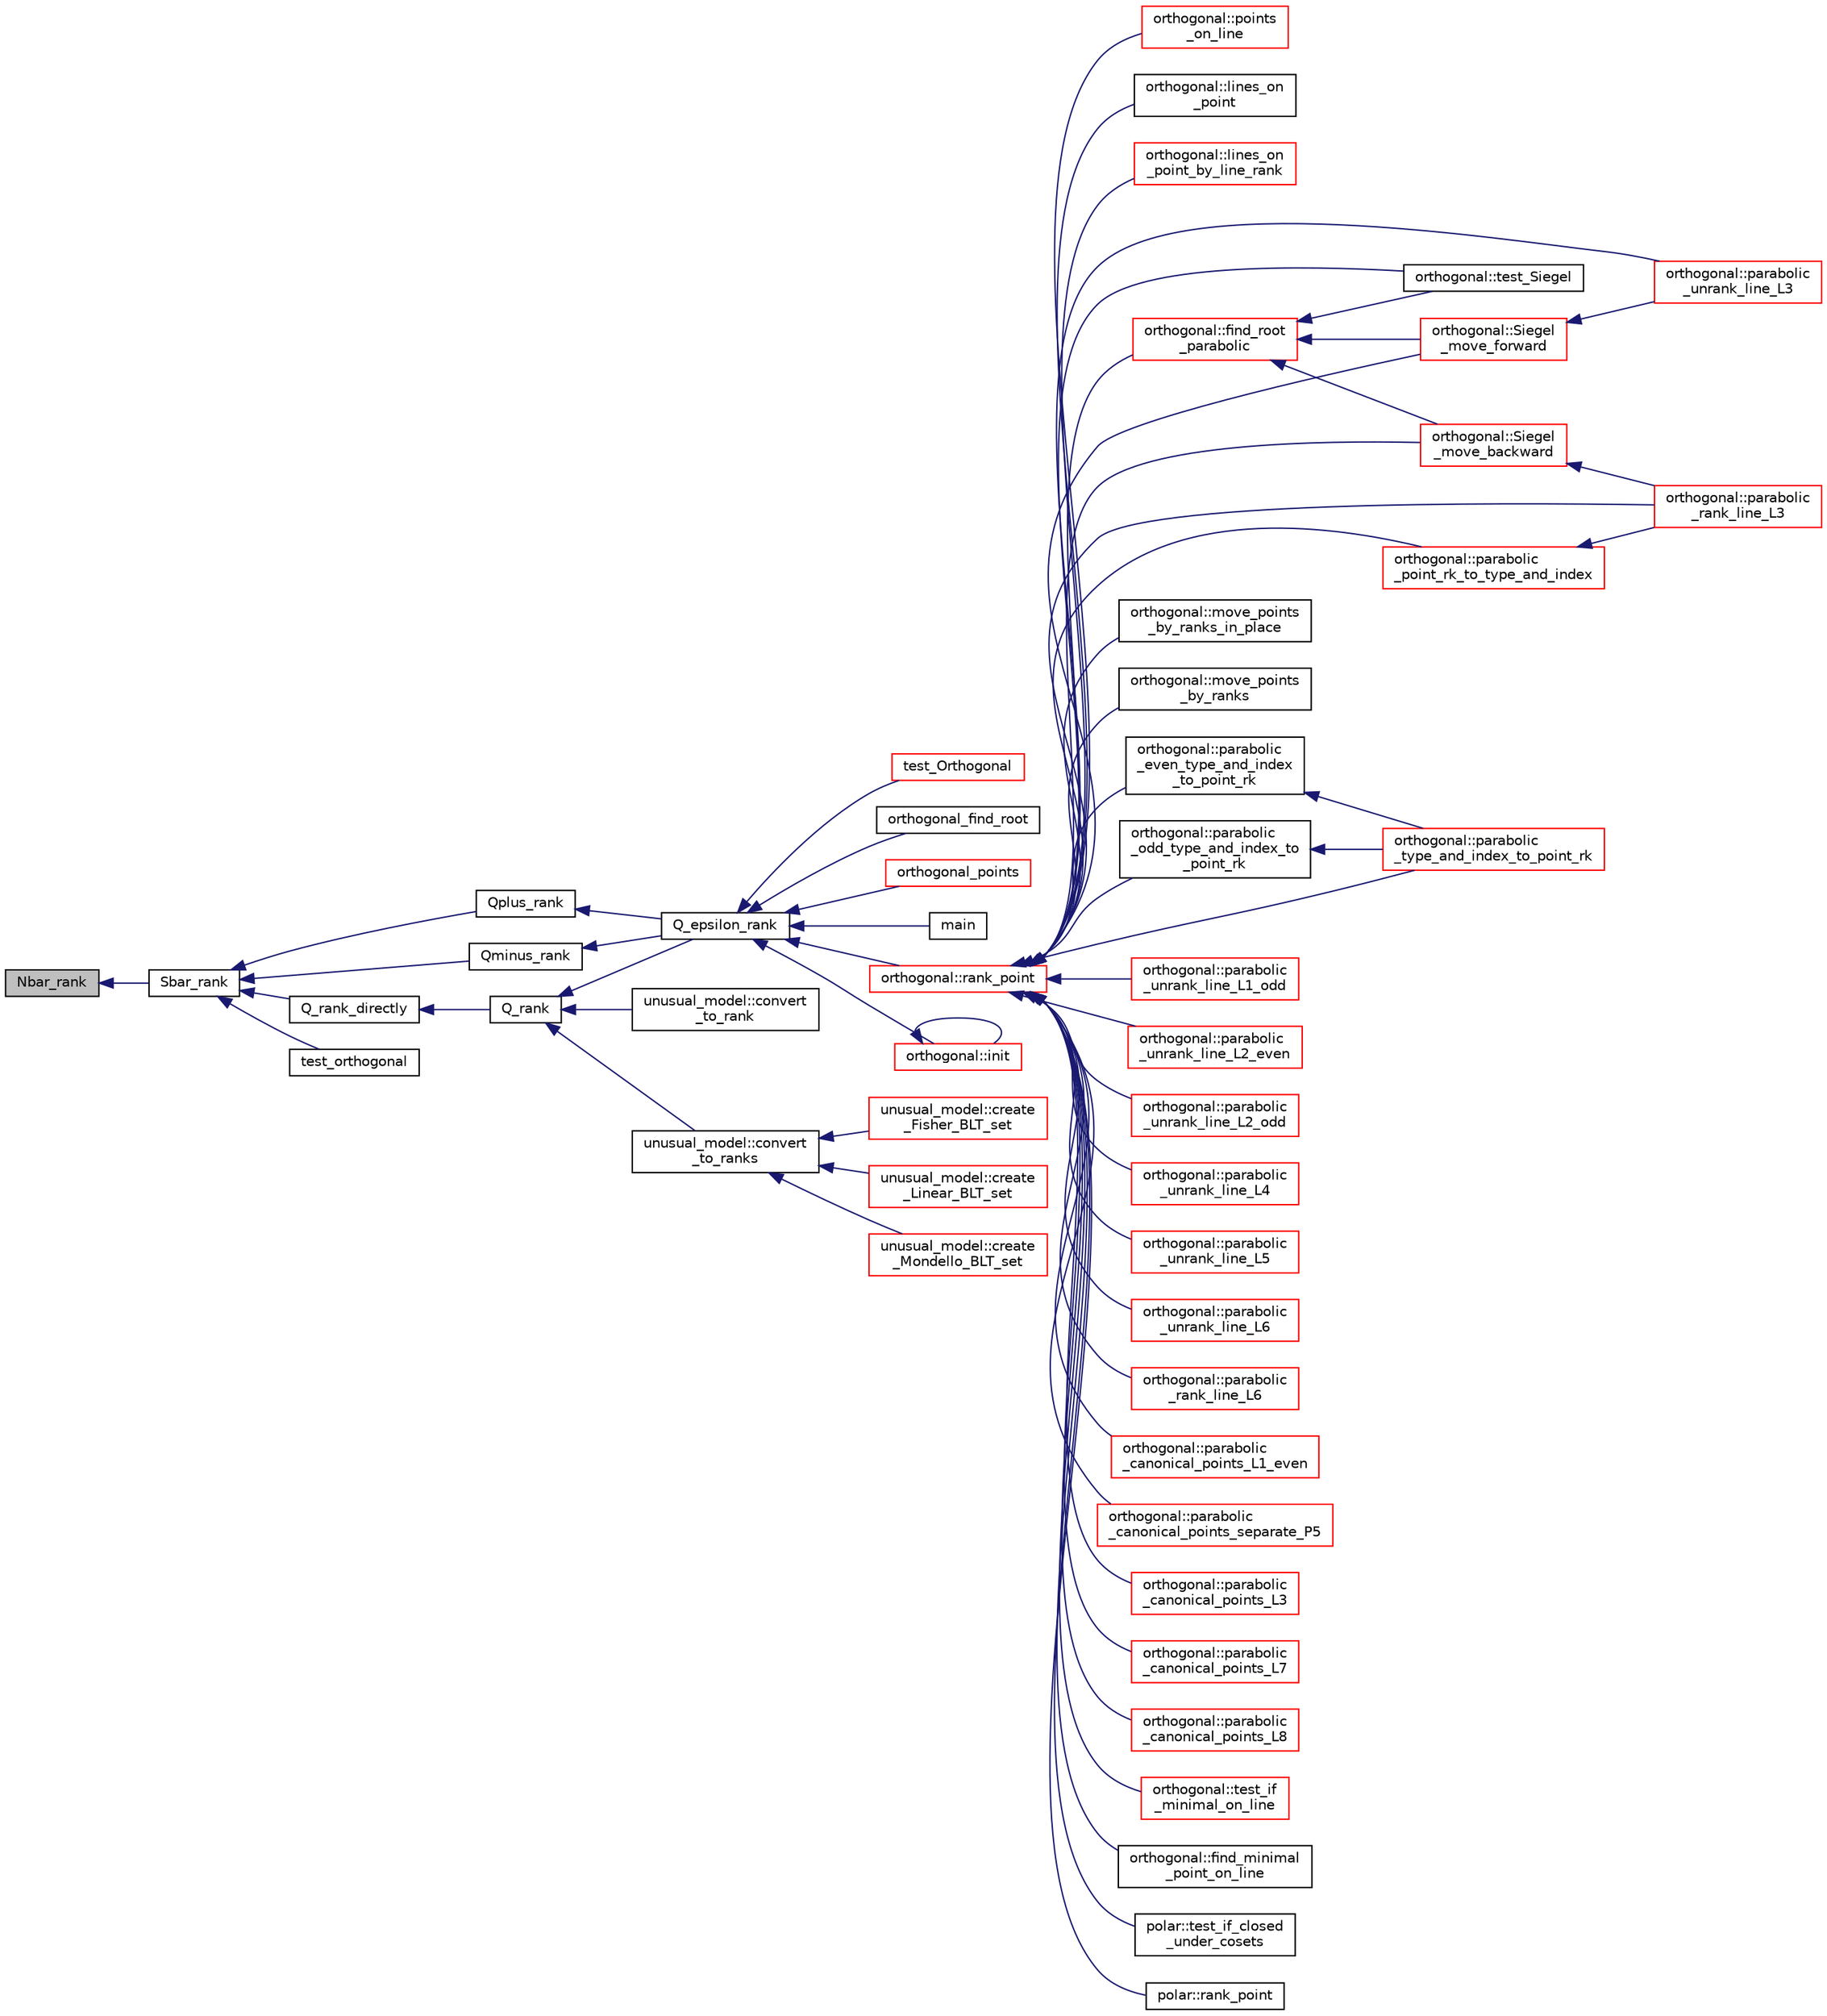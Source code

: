 digraph "Nbar_rank"
{
  edge [fontname="Helvetica",fontsize="10",labelfontname="Helvetica",labelfontsize="10"];
  node [fontname="Helvetica",fontsize="10",shape=record];
  rankdir="LR";
  Node10990 [label="Nbar_rank",height=0.2,width=0.4,color="black", fillcolor="grey75", style="filled", fontcolor="black"];
  Node10990 -> Node10991 [dir="back",color="midnightblue",fontsize="10",style="solid",fontname="Helvetica"];
  Node10991 [label="Sbar_rank",height=0.2,width=0.4,color="black", fillcolor="white", style="filled",URL="$db/da0/lib_2foundations_2geometry_2orthogonal__points_8_c.html#a9f987613e1f3dd623ce4032443a5a4a3"];
  Node10991 -> Node10992 [dir="back",color="midnightblue",fontsize="10",style="solid",fontname="Helvetica"];
  Node10992 [label="Q_rank_directly",height=0.2,width=0.4,color="black", fillcolor="white", style="filled",URL="$db/da0/lib_2foundations_2geometry_2orthogonal__points_8_c.html#a5f856abfc1a984dc77a7e21a239ab88e"];
  Node10992 -> Node10993 [dir="back",color="midnightblue",fontsize="10",style="solid",fontname="Helvetica"];
  Node10993 [label="Q_rank",height=0.2,width=0.4,color="black", fillcolor="white", style="filled",URL="$db/da0/lib_2foundations_2geometry_2orthogonal__points_8_c.html#ad2671f4db3224df1e22494b9d946375e"];
  Node10993 -> Node10994 [dir="back",color="midnightblue",fontsize="10",style="solid",fontname="Helvetica"];
  Node10994 [label="Q_epsilon_rank",height=0.2,width=0.4,color="black", fillcolor="white", style="filled",URL="$db/da0/lib_2foundations_2geometry_2orthogonal__points_8_c.html#a0949e1151174e2988aa697cb31942e97"];
  Node10994 -> Node10995 [dir="back",color="midnightblue",fontsize="10",style="solid",fontname="Helvetica"];
  Node10995 [label="main",height=0.2,width=0.4,color="black", fillcolor="white", style="filled",URL="$d1/d15/apps_2combinatorics_2orthogonal_8_c.html#a3c04138a5bfe5d72780bb7e82a18e627"];
  Node10994 -> Node10996 [dir="back",color="midnightblue",fontsize="10",style="solid",fontname="Helvetica"];
  Node10996 [label="orthogonal::rank_point",height=0.2,width=0.4,color="red", fillcolor="white", style="filled",URL="$d7/daa/classorthogonal.html#adb4f1528590a804b3c011a68c9ebf655"];
  Node10996 -> Node10997 [dir="back",color="midnightblue",fontsize="10",style="solid",fontname="Helvetica"];
  Node10997 [label="orthogonal::points\l_on_line",height=0.2,width=0.4,color="red", fillcolor="white", style="filled",URL="$d7/daa/classorthogonal.html#afe1cc564902cc557d4d4d2ff85ee6839"];
  Node10996 -> Node11072 [dir="back",color="midnightblue",fontsize="10",style="solid",fontname="Helvetica"];
  Node11072 [label="orthogonal::lines_on\l_point",height=0.2,width=0.4,color="black", fillcolor="white", style="filled",URL="$d7/daa/classorthogonal.html#aa3249c7fddbc156af817fb274e41c914"];
  Node10996 -> Node11073 [dir="back",color="midnightblue",fontsize="10",style="solid",fontname="Helvetica"];
  Node11073 [label="orthogonal::lines_on\l_point_by_line_rank",height=0.2,width=0.4,color="red", fillcolor="white", style="filled",URL="$d7/daa/classorthogonal.html#adc21874b6da3cd3585c704994fb538aa"];
  Node10996 -> Node11093 [dir="back",color="midnightblue",fontsize="10",style="solid",fontname="Helvetica"];
  Node11093 [label="orthogonal::test_Siegel",height=0.2,width=0.4,color="black", fillcolor="white", style="filled",URL="$d7/daa/classorthogonal.html#ad6d248c572d92abe41416065addd4a69"];
  Node10996 -> Node11094 [dir="back",color="midnightblue",fontsize="10",style="solid",fontname="Helvetica"];
  Node11094 [label="orthogonal::move_points\l_by_ranks_in_place",height=0.2,width=0.4,color="black", fillcolor="white", style="filled",URL="$d7/daa/classorthogonal.html#a82fac7f7528e41392b5fe89860d4204d"];
  Node10996 -> Node11095 [dir="back",color="midnightblue",fontsize="10",style="solid",fontname="Helvetica"];
  Node11095 [label="orthogonal::move_points\l_by_ranks",height=0.2,width=0.4,color="black", fillcolor="white", style="filled",URL="$d7/daa/classorthogonal.html#a6b1b57c7b6114d7d51c9375fe5014b22"];
  Node10996 -> Node11096 [dir="back",color="midnightblue",fontsize="10",style="solid",fontname="Helvetica"];
  Node11096 [label="orthogonal::parabolic\l_type_and_index_to_point_rk",height=0.2,width=0.4,color="red", fillcolor="white", style="filled",URL="$d7/daa/classorthogonal.html#a67c316cf01b382762e6ac372f522d106"];
  Node10996 -> Node11346 [dir="back",color="midnightblue",fontsize="10",style="solid",fontname="Helvetica"];
  Node11346 [label="orthogonal::parabolic\l_even_type_and_index\l_to_point_rk",height=0.2,width=0.4,color="black", fillcolor="white", style="filled",URL="$d7/daa/classorthogonal.html#af43894039e8c5a8039f52b93dfa3ff77"];
  Node11346 -> Node11096 [dir="back",color="midnightblue",fontsize="10",style="solid",fontname="Helvetica"];
  Node10996 -> Node11347 [dir="back",color="midnightblue",fontsize="10",style="solid",fontname="Helvetica"];
  Node11347 [label="orthogonal::parabolic\l_odd_type_and_index_to\l_point_rk",height=0.2,width=0.4,color="black", fillcolor="white", style="filled",URL="$d7/daa/classorthogonal.html#aac70113614b52601e38b3ce8cbffbc9a"];
  Node11347 -> Node11096 [dir="back",color="midnightblue",fontsize="10",style="solid",fontname="Helvetica"];
  Node10996 -> Node11348 [dir="back",color="midnightblue",fontsize="10",style="solid",fontname="Helvetica"];
  Node11348 [label="orthogonal::parabolic\l_point_rk_to_type_and_index",height=0.2,width=0.4,color="red", fillcolor="white", style="filled",URL="$d7/daa/classorthogonal.html#aadca2791fa70e971edf85858b725502d"];
  Node11348 -> Node11339 [dir="back",color="midnightblue",fontsize="10",style="solid",fontname="Helvetica"];
  Node11339 [label="orthogonal::parabolic\l_rank_line_L3",height=0.2,width=0.4,color="red", fillcolor="white", style="filled",URL="$d7/daa/classorthogonal.html#afea1a02e2b439b28127cfa2a782da8c9"];
  Node10996 -> Node11327 [dir="back",color="midnightblue",fontsize="10",style="solid",fontname="Helvetica"];
  Node11327 [label="orthogonal::parabolic\l_unrank_line_L1_odd",height=0.2,width=0.4,color="red", fillcolor="white", style="filled",URL="$d7/daa/classorthogonal.html#af59966fe1bb32196deaafbe6849fdeb1"];
  Node10996 -> Node11334 [dir="back",color="midnightblue",fontsize="10",style="solid",fontname="Helvetica"];
  Node11334 [label="orthogonal::parabolic\l_unrank_line_L2_even",height=0.2,width=0.4,color="red", fillcolor="white", style="filled",URL="$d7/daa/classorthogonal.html#a57a7ad0d16ea67c0636c9f179eeed5d1"];
  Node10996 -> Node11335 [dir="back",color="midnightblue",fontsize="10",style="solid",fontname="Helvetica"];
  Node11335 [label="orthogonal::parabolic\l_unrank_line_L2_odd",height=0.2,width=0.4,color="red", fillcolor="white", style="filled",URL="$d7/daa/classorthogonal.html#a9ab8a29daee27c60803e2bf5026a9a9e"];
  Node10996 -> Node11338 [dir="back",color="midnightblue",fontsize="10",style="solid",fontname="Helvetica"];
  Node11338 [label="orthogonal::parabolic\l_unrank_line_L3",height=0.2,width=0.4,color="red", fillcolor="white", style="filled",URL="$d7/daa/classorthogonal.html#ae1edfba289a03ed4d383514c2b0dc4b7"];
  Node10996 -> Node11339 [dir="back",color="midnightblue",fontsize="10",style="solid",fontname="Helvetica"];
  Node10996 -> Node11340 [dir="back",color="midnightblue",fontsize="10",style="solid",fontname="Helvetica"];
  Node11340 [label="orthogonal::parabolic\l_unrank_line_L4",height=0.2,width=0.4,color="red", fillcolor="white", style="filled",URL="$d7/daa/classorthogonal.html#a6a30b6c7f59498ad8c7f2bec7c78d2ff"];
  Node10996 -> Node11342 [dir="back",color="midnightblue",fontsize="10",style="solid",fontname="Helvetica"];
  Node11342 [label="orthogonal::parabolic\l_unrank_line_L5",height=0.2,width=0.4,color="red", fillcolor="white", style="filled",URL="$d7/daa/classorthogonal.html#a77831b97ebbbc5d8103c5e7e0edfeb9b"];
  Node10996 -> Node11326 [dir="back",color="midnightblue",fontsize="10",style="solid",fontname="Helvetica"];
  Node11326 [label="orthogonal::parabolic\l_unrank_line_L6",height=0.2,width=0.4,color="red", fillcolor="white", style="filled",URL="$d7/daa/classorthogonal.html#a3fecd8b43b3e09d6b35e550850b11d56"];
  Node10996 -> Node11333 [dir="back",color="midnightblue",fontsize="10",style="solid",fontname="Helvetica"];
  Node11333 [label="orthogonal::parabolic\l_rank_line_L6",height=0.2,width=0.4,color="red", fillcolor="white", style="filled",URL="$d7/daa/classorthogonal.html#ab242f864cc2a012dee7c379649d2e566"];
  Node10996 -> Node11353 [dir="back",color="midnightblue",fontsize="10",style="solid",fontname="Helvetica"];
  Node11353 [label="orthogonal::find_root\l_parabolic",height=0.2,width=0.4,color="red", fillcolor="white", style="filled",URL="$d7/daa/classorthogonal.html#a2e4453bb31692707f8a9e8b660b2e136"];
  Node11353 -> Node11093 [dir="back",color="midnightblue",fontsize="10",style="solid",fontname="Helvetica"];
  Node11353 -> Node11356 [dir="back",color="midnightblue",fontsize="10",style="solid",fontname="Helvetica"];
  Node11356 [label="orthogonal::Siegel\l_move_forward",height=0.2,width=0.4,color="red", fillcolor="white", style="filled",URL="$d7/daa/classorthogonal.html#a065d0faccc00df42afd671dac644d480"];
  Node11356 -> Node11338 [dir="back",color="midnightblue",fontsize="10",style="solid",fontname="Helvetica"];
  Node11353 -> Node11358 [dir="back",color="midnightblue",fontsize="10",style="solid",fontname="Helvetica"];
  Node11358 [label="orthogonal::Siegel\l_move_backward",height=0.2,width=0.4,color="red", fillcolor="white", style="filled",URL="$d7/daa/classorthogonal.html#a365beaf002d1ffc9a600e73f1983e800"];
  Node11358 -> Node11339 [dir="back",color="midnightblue",fontsize="10",style="solid",fontname="Helvetica"];
  Node10996 -> Node11356 [dir="back",color="midnightblue",fontsize="10",style="solid",fontname="Helvetica"];
  Node10996 -> Node11358 [dir="back",color="midnightblue",fontsize="10",style="solid",fontname="Helvetica"];
  Node10996 -> Node11360 [dir="back",color="midnightblue",fontsize="10",style="solid",fontname="Helvetica"];
  Node11360 [label="orthogonal::parabolic\l_canonical_points_L1_even",height=0.2,width=0.4,color="red", fillcolor="white", style="filled",URL="$d7/daa/classorthogonal.html#ab0b604545d072f29150a4004ca96444b"];
  Node10996 -> Node11363 [dir="back",color="midnightblue",fontsize="10",style="solid",fontname="Helvetica"];
  Node11363 [label="orthogonal::parabolic\l_canonical_points_separate_P5",height=0.2,width=0.4,color="red", fillcolor="white", style="filled",URL="$d7/daa/classorthogonal.html#a8d0027eb77931aa6f8651f392b9b4e79"];
  Node10996 -> Node11364 [dir="back",color="midnightblue",fontsize="10",style="solid",fontname="Helvetica"];
  Node11364 [label="orthogonal::parabolic\l_canonical_points_L3",height=0.2,width=0.4,color="red", fillcolor="white", style="filled",URL="$d7/daa/classorthogonal.html#a753ec2a388f3b866bd96928051911802"];
  Node10996 -> Node11365 [dir="back",color="midnightblue",fontsize="10",style="solid",fontname="Helvetica"];
  Node11365 [label="orthogonal::parabolic\l_canonical_points_L7",height=0.2,width=0.4,color="red", fillcolor="white", style="filled",URL="$d7/daa/classorthogonal.html#a24a02b853a67fddf218aa24a185506eb"];
  Node10996 -> Node11366 [dir="back",color="midnightblue",fontsize="10",style="solid",fontname="Helvetica"];
  Node11366 [label="orthogonal::parabolic\l_canonical_points_L8",height=0.2,width=0.4,color="red", fillcolor="white", style="filled",URL="$d7/daa/classorthogonal.html#ad6539385a01fde3384fa94fd4256ee38"];
  Node10996 -> Node11367 [dir="back",color="midnightblue",fontsize="10",style="solid",fontname="Helvetica"];
  Node11367 [label="orthogonal::test_if\l_minimal_on_line",height=0.2,width=0.4,color="red", fillcolor="white", style="filled",URL="$d7/daa/classorthogonal.html#ac1c98fb2e2bea810ab68ccc3097528b1"];
  Node10996 -> Node11368 [dir="back",color="midnightblue",fontsize="10",style="solid",fontname="Helvetica"];
  Node11368 [label="orthogonal::find_minimal\l_point_on_line",height=0.2,width=0.4,color="black", fillcolor="white", style="filled",URL="$d7/daa/classorthogonal.html#a352d503273829a46f432965027a2d3ed"];
  Node10996 -> Node11369 [dir="back",color="midnightblue",fontsize="10",style="solid",fontname="Helvetica"];
  Node11369 [label="polar::test_if_closed\l_under_cosets",height=0.2,width=0.4,color="black", fillcolor="white", style="filled",URL="$da/d1c/classpolar.html#ac138ccb36cf30d262a8d8eb55e74486f"];
  Node10996 -> Node11370 [dir="back",color="midnightblue",fontsize="10",style="solid",fontname="Helvetica"];
  Node11370 [label="polar::rank_point",height=0.2,width=0.4,color="black", fillcolor="white", style="filled",URL="$da/d1c/classpolar.html#afab76dc36a35368c19a944d63e9f679c"];
  Node10994 -> Node11100 [dir="back",color="midnightblue",fontsize="10",style="solid",fontname="Helvetica"];
  Node11100 [label="orthogonal::init",height=0.2,width=0.4,color="red", fillcolor="white", style="filled",URL="$d7/daa/classorthogonal.html#a8bd53ba30f34ac50889503f0f3ef6deb"];
  Node11100 -> Node11100 [dir="back",color="midnightblue",fontsize="10",style="solid",fontname="Helvetica"];
  Node10994 -> Node11373 [dir="back",color="midnightblue",fontsize="10",style="solid",fontname="Helvetica"];
  Node11373 [label="test_Orthogonal",height=0.2,width=0.4,color="red", fillcolor="white", style="filled",URL="$db/da0/lib_2foundations_2geometry_2orthogonal__points_8_c.html#a071f90f8a33649e2d4a8f5c9a401a4f4"];
  Node10994 -> Node11374 [dir="back",color="midnightblue",fontsize="10",style="solid",fontname="Helvetica"];
  Node11374 [label="orthogonal_find_root",height=0.2,width=0.4,color="black", fillcolor="white", style="filled",URL="$db/da0/lib_2foundations_2geometry_2orthogonal__points_8_c.html#a6c7b16f839dc3e1ee95f61a37139c8a0"];
  Node10994 -> Node11375 [dir="back",color="midnightblue",fontsize="10",style="solid",fontname="Helvetica"];
  Node11375 [label="orthogonal_points",height=0.2,width=0.4,color="red", fillcolor="white", style="filled",URL="$d7/d83/points_8_c.html#a2a86a595e599aecd619f0046595252e4"];
  Node10993 -> Node11377 [dir="back",color="midnightblue",fontsize="10",style="solid",fontname="Helvetica"];
  Node11377 [label="unusual_model::convert\l_to_ranks",height=0.2,width=0.4,color="black", fillcolor="white", style="filled",URL="$dc/d50/classunusual__model.html#ab5cdb8ec08ae842b6ae4831385e9934b"];
  Node11377 -> Node11378 [dir="back",color="midnightblue",fontsize="10",style="solid",fontname="Helvetica"];
  Node11378 [label="unusual_model::create\l_Fisher_BLT_set",height=0.2,width=0.4,color="red", fillcolor="white", style="filled",URL="$dc/d50/classunusual__model.html#ad8a52feef5e6da3cee43dd09c64c5eeb"];
  Node11377 -> Node11382 [dir="back",color="midnightblue",fontsize="10",style="solid",fontname="Helvetica"];
  Node11382 [label="unusual_model::create\l_Linear_BLT_set",height=0.2,width=0.4,color="red", fillcolor="white", style="filled",URL="$dc/d50/classunusual__model.html#ae1a8f13e4e870b50e7fa24671f709d3b"];
  Node11377 -> Node11384 [dir="back",color="midnightblue",fontsize="10",style="solid",fontname="Helvetica"];
  Node11384 [label="unusual_model::create\l_Mondello_BLT_set",height=0.2,width=0.4,color="red", fillcolor="white", style="filled",URL="$dc/d50/classunusual__model.html#a24648c38693c1595023ed28b3eed0972"];
  Node10993 -> Node11386 [dir="back",color="midnightblue",fontsize="10",style="solid",fontname="Helvetica"];
  Node11386 [label="unusual_model::convert\l_to_rank",height=0.2,width=0.4,color="black", fillcolor="white", style="filled",URL="$dc/d50/classunusual__model.html#ac3c9a8673189d7f889ff019f1c2a9bf7"];
  Node10991 -> Node11387 [dir="back",color="midnightblue",fontsize="10",style="solid",fontname="Helvetica"];
  Node11387 [label="Qplus_rank",height=0.2,width=0.4,color="black", fillcolor="white", style="filled",URL="$db/da0/lib_2foundations_2geometry_2orthogonal__points_8_c.html#aaa1be357d007a845ce2866169d63afb7"];
  Node11387 -> Node10994 [dir="back",color="midnightblue",fontsize="10",style="solid",fontname="Helvetica"];
  Node10991 -> Node11388 [dir="back",color="midnightblue",fontsize="10",style="solid",fontname="Helvetica"];
  Node11388 [label="Qminus_rank",height=0.2,width=0.4,color="black", fillcolor="white", style="filled",URL="$db/da0/lib_2foundations_2geometry_2orthogonal__points_8_c.html#aec3e3dad3c2c12fa081edab0af2cb91a"];
  Node11388 -> Node10994 [dir="back",color="midnightblue",fontsize="10",style="solid",fontname="Helvetica"];
  Node10991 -> Node11389 [dir="back",color="midnightblue",fontsize="10",style="solid",fontname="Helvetica"];
  Node11389 [label="test_orthogonal",height=0.2,width=0.4,color="black", fillcolor="white", style="filled",URL="$db/da0/lib_2foundations_2geometry_2orthogonal__points_8_c.html#ac991de424f12f1e96291c9df540caf16"];
}

